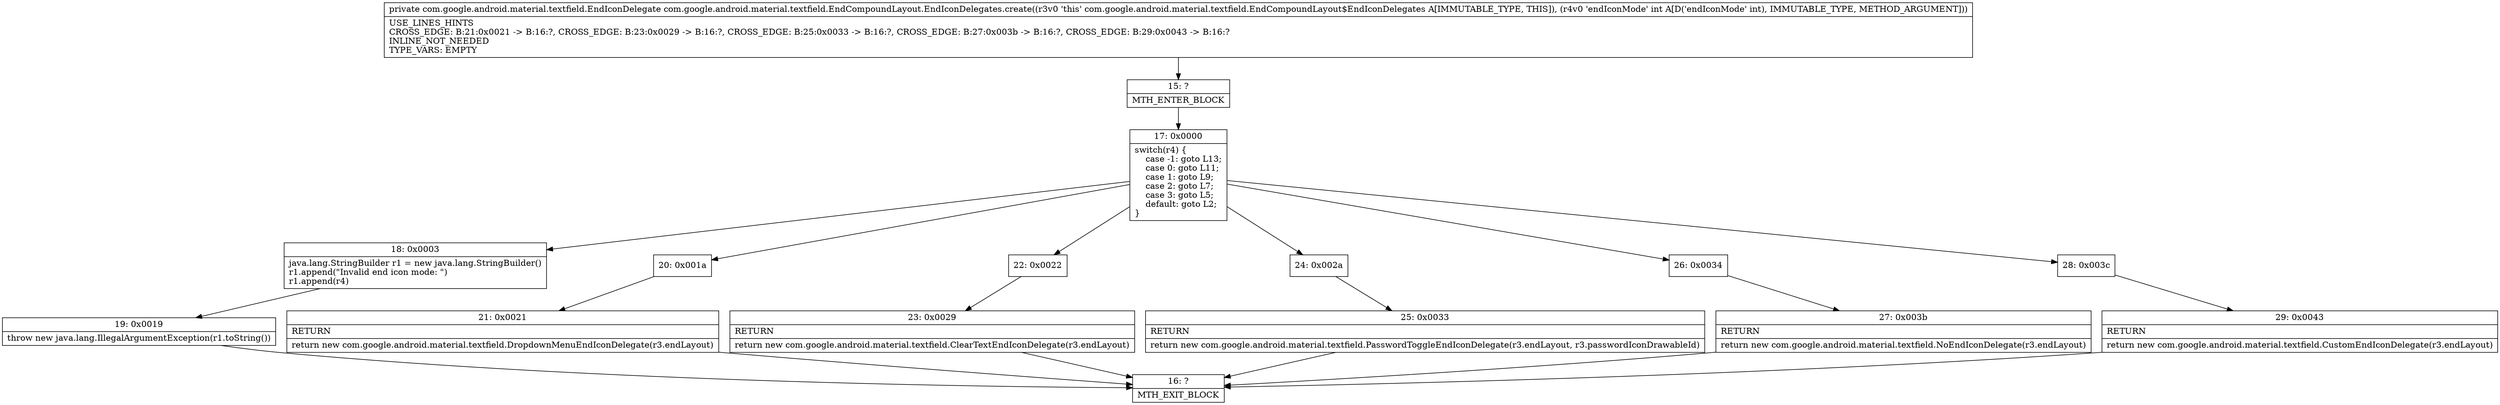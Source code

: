 digraph "CFG forcom.google.android.material.textfield.EndCompoundLayout.EndIconDelegates.create(I)Lcom\/google\/android\/material\/textfield\/EndIconDelegate;" {
Node_15 [shape=record,label="{15\:\ ?|MTH_ENTER_BLOCK\l}"];
Node_17 [shape=record,label="{17\:\ 0x0000|switch(r4) \{\l    case \-1: goto L13;\l    case 0: goto L11;\l    case 1: goto L9;\l    case 2: goto L7;\l    case 3: goto L5;\l    default: goto L2;\l\}\l}"];
Node_18 [shape=record,label="{18\:\ 0x0003|java.lang.StringBuilder r1 = new java.lang.StringBuilder()\lr1.append(\"Invalid end icon mode: \")\lr1.append(r4)\l}"];
Node_19 [shape=record,label="{19\:\ 0x0019|throw new java.lang.IllegalArgumentException(r1.toString())\l}"];
Node_16 [shape=record,label="{16\:\ ?|MTH_EXIT_BLOCK\l}"];
Node_20 [shape=record,label="{20\:\ 0x001a}"];
Node_21 [shape=record,label="{21\:\ 0x0021|RETURN\l|return new com.google.android.material.textfield.DropdownMenuEndIconDelegate(r3.endLayout)\l}"];
Node_22 [shape=record,label="{22\:\ 0x0022}"];
Node_23 [shape=record,label="{23\:\ 0x0029|RETURN\l|return new com.google.android.material.textfield.ClearTextEndIconDelegate(r3.endLayout)\l}"];
Node_24 [shape=record,label="{24\:\ 0x002a}"];
Node_25 [shape=record,label="{25\:\ 0x0033|RETURN\l|return new com.google.android.material.textfield.PasswordToggleEndIconDelegate(r3.endLayout, r3.passwordIconDrawableId)\l}"];
Node_26 [shape=record,label="{26\:\ 0x0034}"];
Node_27 [shape=record,label="{27\:\ 0x003b|RETURN\l|return new com.google.android.material.textfield.NoEndIconDelegate(r3.endLayout)\l}"];
Node_28 [shape=record,label="{28\:\ 0x003c}"];
Node_29 [shape=record,label="{29\:\ 0x0043|RETURN\l|return new com.google.android.material.textfield.CustomEndIconDelegate(r3.endLayout)\l}"];
MethodNode[shape=record,label="{private com.google.android.material.textfield.EndIconDelegate com.google.android.material.textfield.EndCompoundLayout.EndIconDelegates.create((r3v0 'this' com.google.android.material.textfield.EndCompoundLayout$EndIconDelegates A[IMMUTABLE_TYPE, THIS]), (r4v0 'endIconMode' int A[D('endIconMode' int), IMMUTABLE_TYPE, METHOD_ARGUMENT]))  | USE_LINES_HINTS\lCROSS_EDGE: B:21:0x0021 \-\> B:16:?, CROSS_EDGE: B:23:0x0029 \-\> B:16:?, CROSS_EDGE: B:25:0x0033 \-\> B:16:?, CROSS_EDGE: B:27:0x003b \-\> B:16:?, CROSS_EDGE: B:29:0x0043 \-\> B:16:?\lINLINE_NOT_NEEDED\lTYPE_VARS: EMPTY\l}"];
MethodNode -> Node_15;Node_15 -> Node_17;
Node_17 -> Node_18;
Node_17 -> Node_20;
Node_17 -> Node_22;
Node_17 -> Node_24;
Node_17 -> Node_26;
Node_17 -> Node_28;
Node_18 -> Node_19;
Node_19 -> Node_16;
Node_20 -> Node_21;
Node_21 -> Node_16;
Node_22 -> Node_23;
Node_23 -> Node_16;
Node_24 -> Node_25;
Node_25 -> Node_16;
Node_26 -> Node_27;
Node_27 -> Node_16;
Node_28 -> Node_29;
Node_29 -> Node_16;
}

